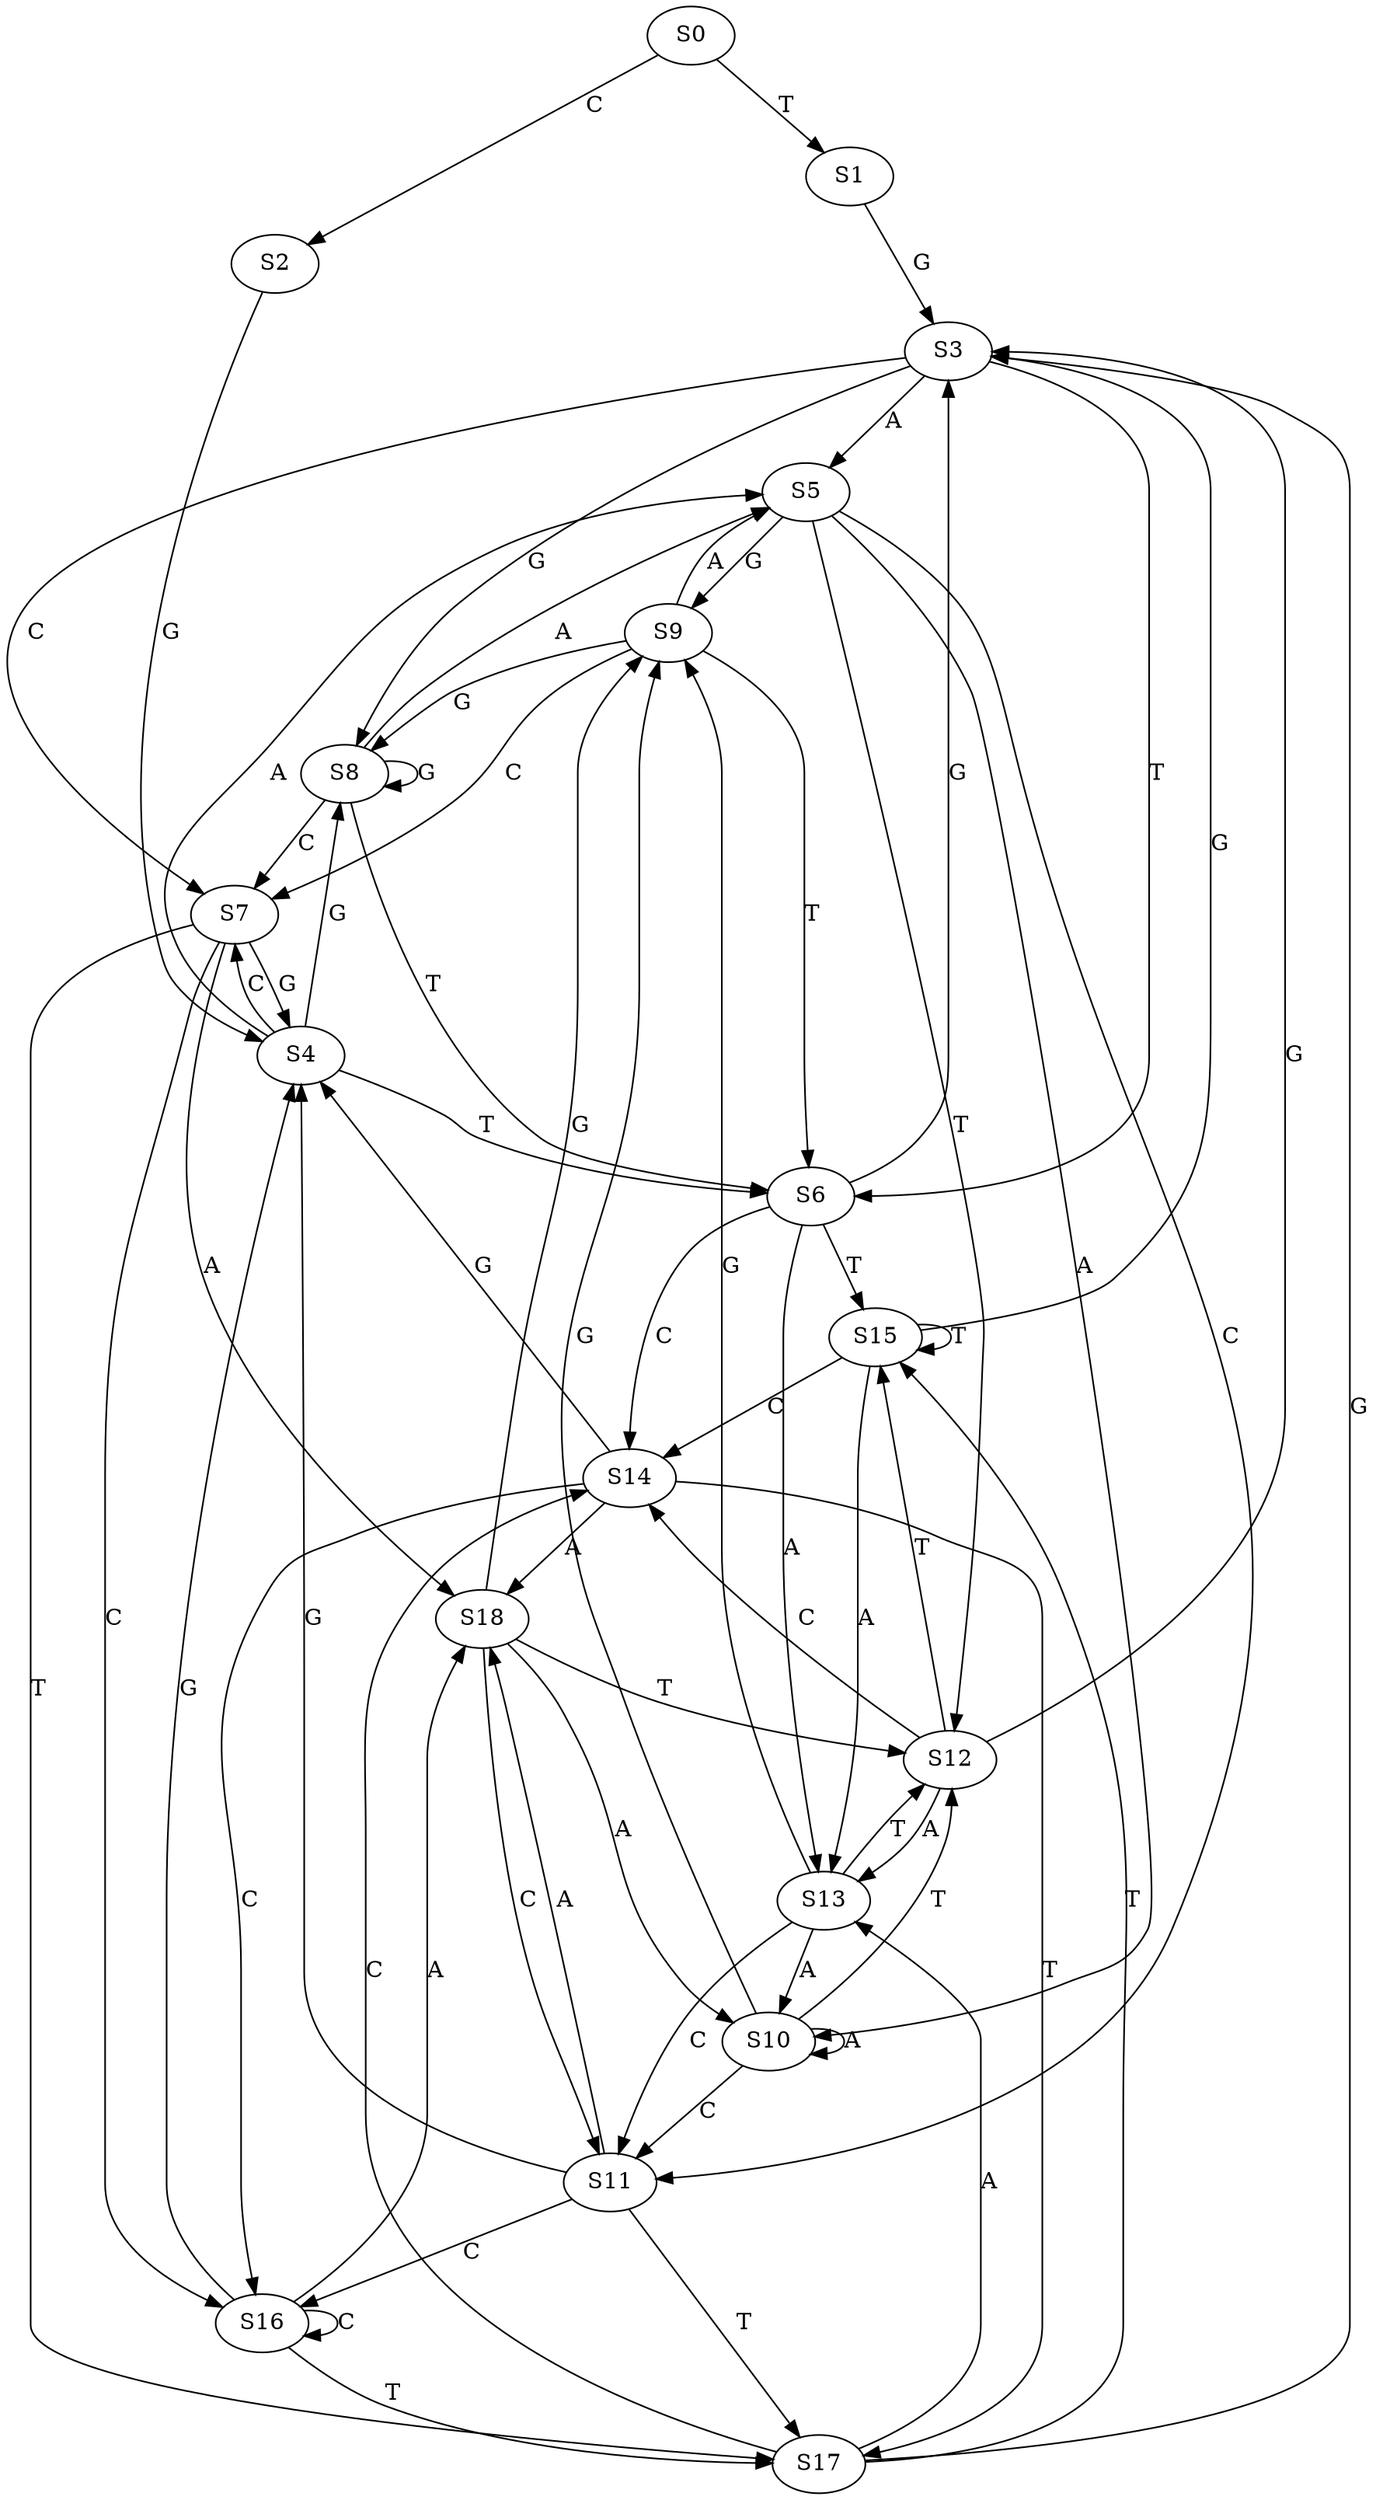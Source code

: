 strict digraph  {
	S0 -> S1 [ label = T ];
	S0 -> S2 [ label = C ];
	S1 -> S3 [ label = G ];
	S2 -> S4 [ label = G ];
	S3 -> S5 [ label = A ];
	S3 -> S6 [ label = T ];
	S3 -> S7 [ label = C ];
	S3 -> S8 [ label = G ];
	S4 -> S8 [ label = G ];
	S4 -> S6 [ label = T ];
	S4 -> S5 [ label = A ];
	S4 -> S7 [ label = C ];
	S5 -> S9 [ label = G ];
	S5 -> S10 [ label = A ];
	S5 -> S11 [ label = C ];
	S5 -> S12 [ label = T ];
	S6 -> S13 [ label = A ];
	S6 -> S14 [ label = C ];
	S6 -> S3 [ label = G ];
	S6 -> S15 [ label = T ];
	S7 -> S16 [ label = C ];
	S7 -> S17 [ label = T ];
	S7 -> S4 [ label = G ];
	S7 -> S18 [ label = A ];
	S8 -> S5 [ label = A ];
	S8 -> S6 [ label = T ];
	S8 -> S8 [ label = G ];
	S8 -> S7 [ label = C ];
	S9 -> S6 [ label = T ];
	S9 -> S8 [ label = G ];
	S9 -> S5 [ label = A ];
	S9 -> S7 [ label = C ];
	S10 -> S12 [ label = T ];
	S10 -> S11 [ label = C ];
	S10 -> S9 [ label = G ];
	S10 -> S10 [ label = A ];
	S11 -> S18 [ label = A ];
	S11 -> S17 [ label = T ];
	S11 -> S16 [ label = C ];
	S11 -> S4 [ label = G ];
	S12 -> S13 [ label = A ];
	S12 -> S14 [ label = C ];
	S12 -> S15 [ label = T ];
	S12 -> S3 [ label = G ];
	S13 -> S9 [ label = G ];
	S13 -> S12 [ label = T ];
	S13 -> S10 [ label = A ];
	S13 -> S11 [ label = C ];
	S14 -> S17 [ label = T ];
	S14 -> S4 [ label = G ];
	S14 -> S16 [ label = C ];
	S14 -> S18 [ label = A ];
	S15 -> S14 [ label = C ];
	S15 -> S3 [ label = G ];
	S15 -> S13 [ label = A ];
	S15 -> S15 [ label = T ];
	S16 -> S4 [ label = G ];
	S16 -> S16 [ label = C ];
	S16 -> S18 [ label = A ];
	S16 -> S17 [ label = T ];
	S17 -> S3 [ label = G ];
	S17 -> S14 [ label = C ];
	S17 -> S13 [ label = A ];
	S17 -> S15 [ label = T ];
	S18 -> S9 [ label = G ];
	S18 -> S12 [ label = T ];
	S18 -> S11 [ label = C ];
	S18 -> S10 [ label = A ];
}
